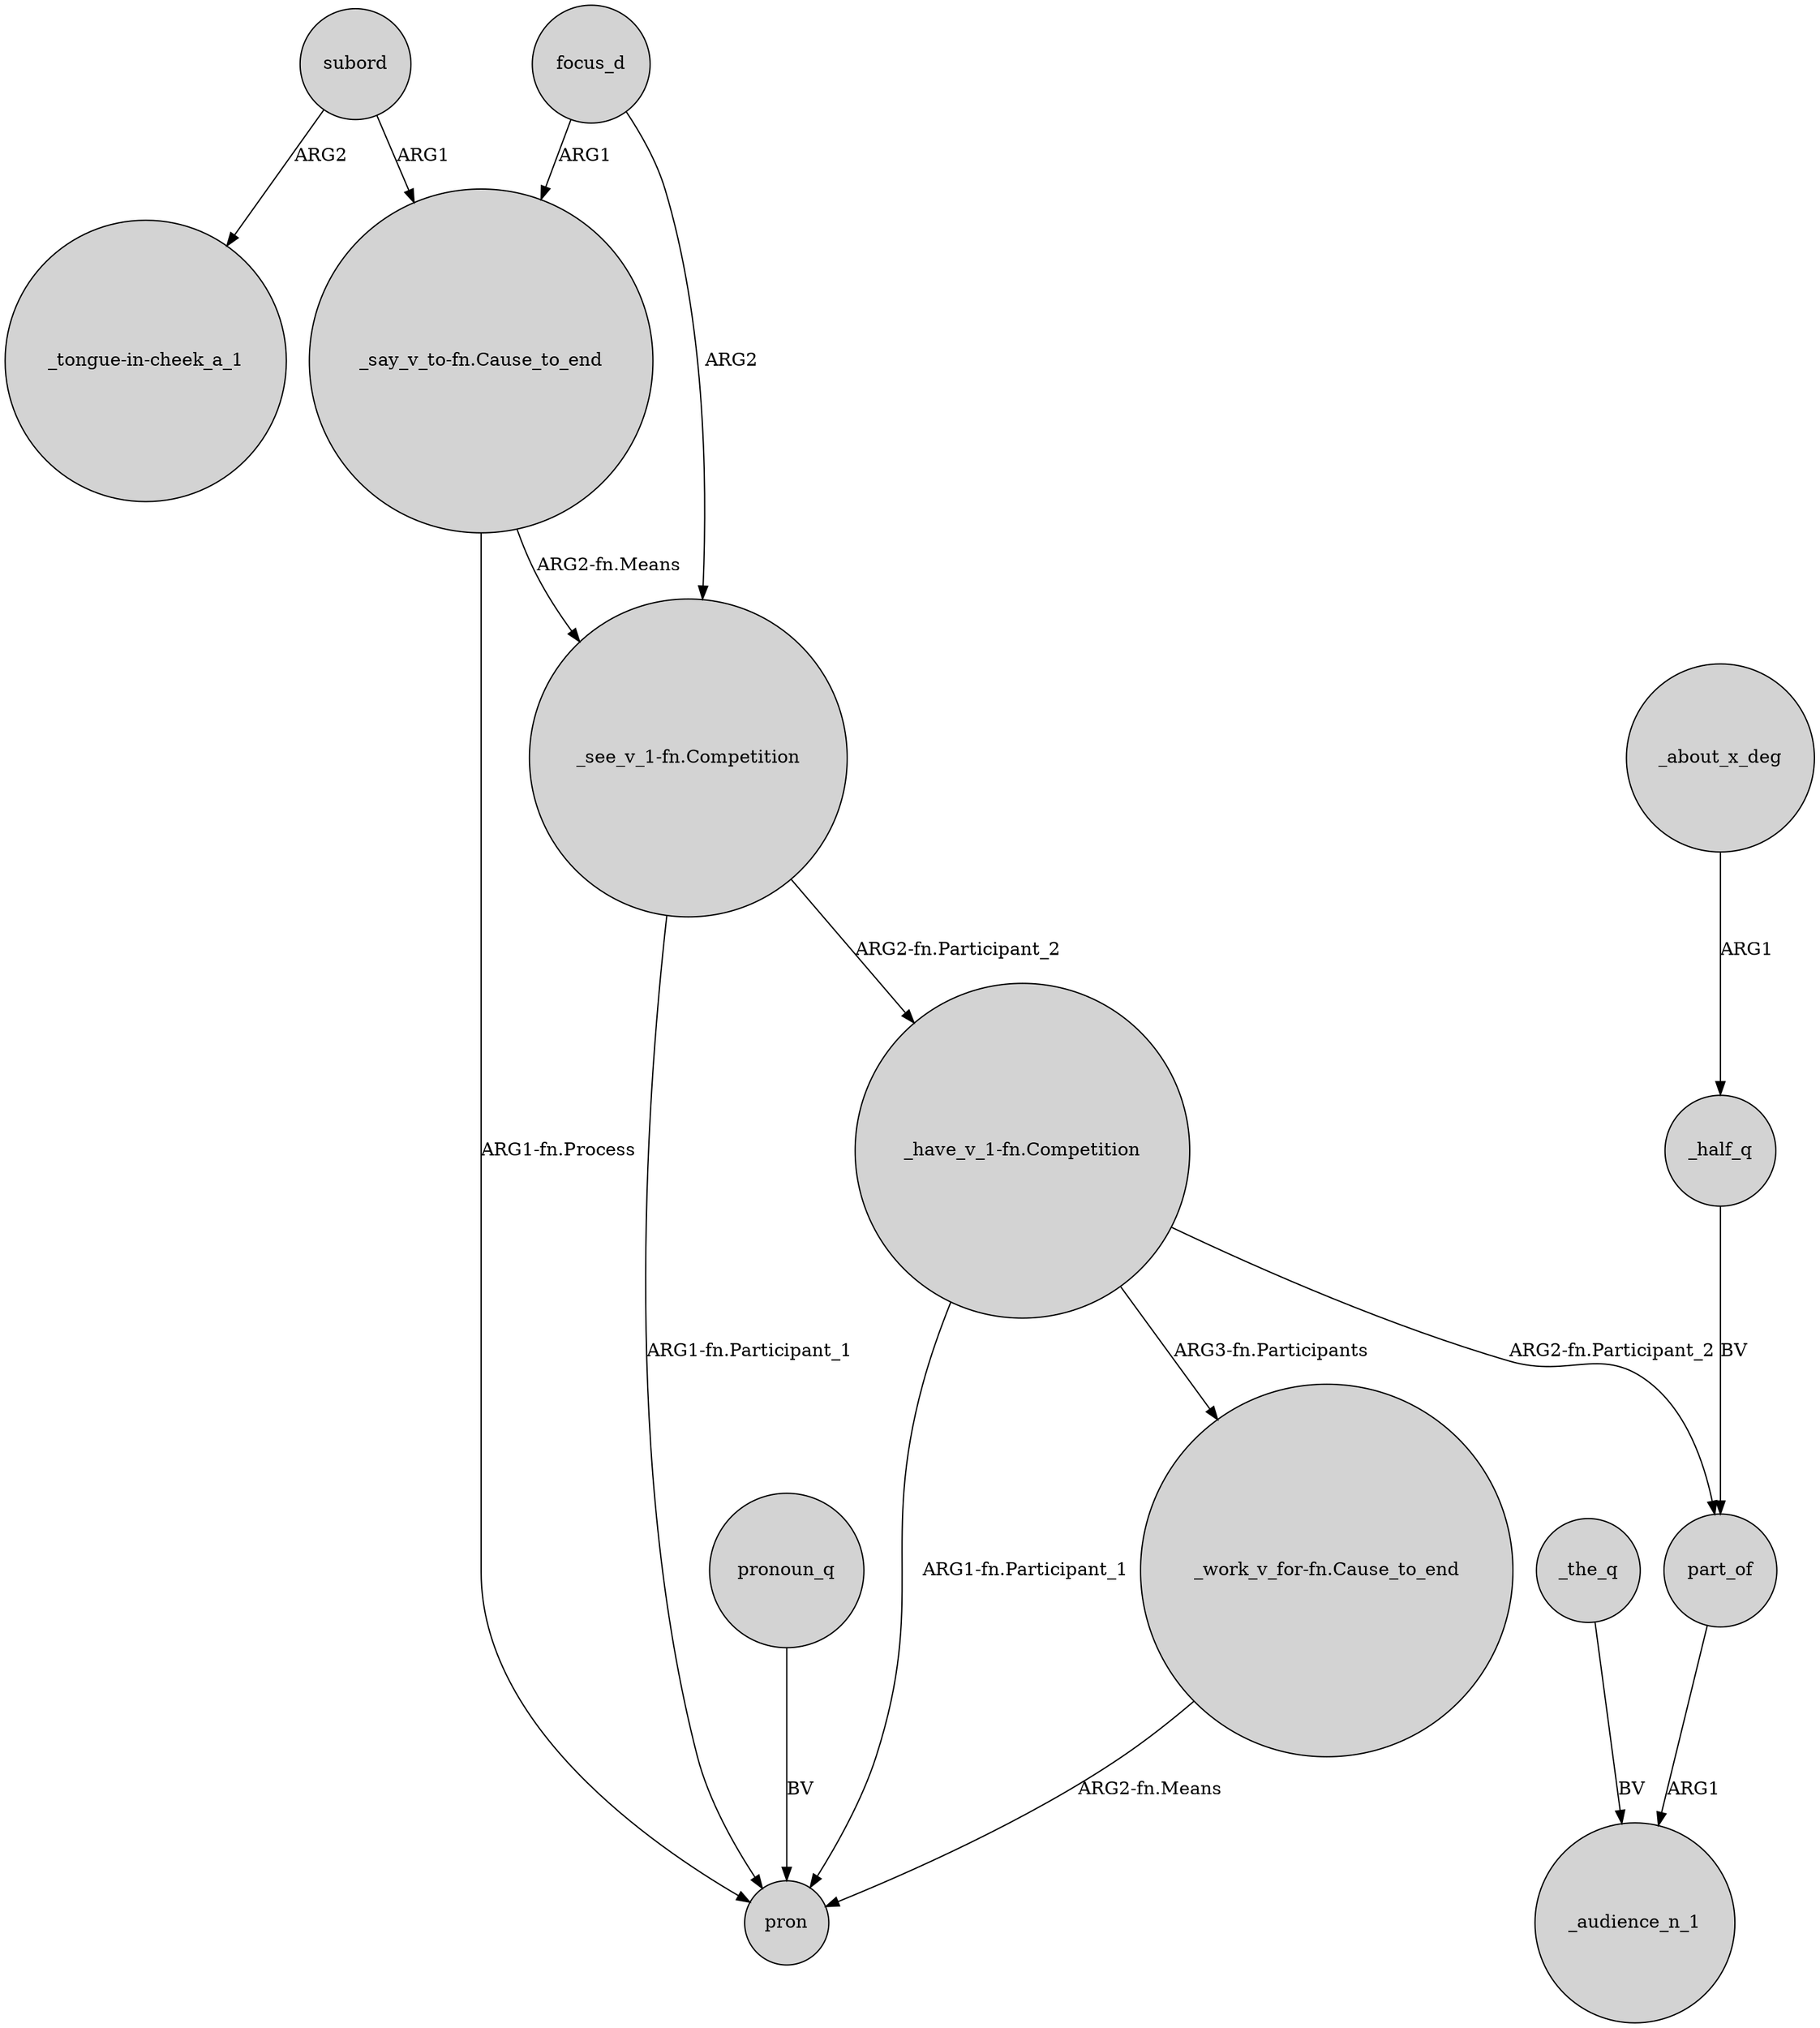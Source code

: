 digraph {
	node [shape=circle style=filled]
	"_work_v_for-fn.Cause_to_end" -> pron [label="ARG2-fn.Means"]
	_half_q -> part_of [label=BV]
	"_see_v_1-fn.Competition" -> pron [label="ARG1-fn.Participant_1"]
	subord -> "_say_v_to-fn.Cause_to_end" [label=ARG1]
	part_of -> _audience_n_1 [label=ARG1]
	"_have_v_1-fn.Competition" -> "_work_v_for-fn.Cause_to_end" [label="ARG3-fn.Participants"]
	"_say_v_to-fn.Cause_to_end" -> "_see_v_1-fn.Competition" [label="ARG2-fn.Means"]
	_the_q -> _audience_n_1 [label=BV]
	"_say_v_to-fn.Cause_to_end" -> pron [label="ARG1-fn.Process"]
	focus_d -> "_say_v_to-fn.Cause_to_end" [label=ARG1]
	"_see_v_1-fn.Competition" -> "_have_v_1-fn.Competition" [label="ARG2-fn.Participant_2"]
	subord -> "_tongue-in-cheek_a_1" [label=ARG2]
	pronoun_q -> pron [label=BV]
	_about_x_deg -> _half_q [label=ARG1]
	"_have_v_1-fn.Competition" -> part_of [label="ARG2-fn.Participant_2"]
	"_have_v_1-fn.Competition" -> pron [label="ARG1-fn.Participant_1"]
	focus_d -> "_see_v_1-fn.Competition" [label=ARG2]
}
